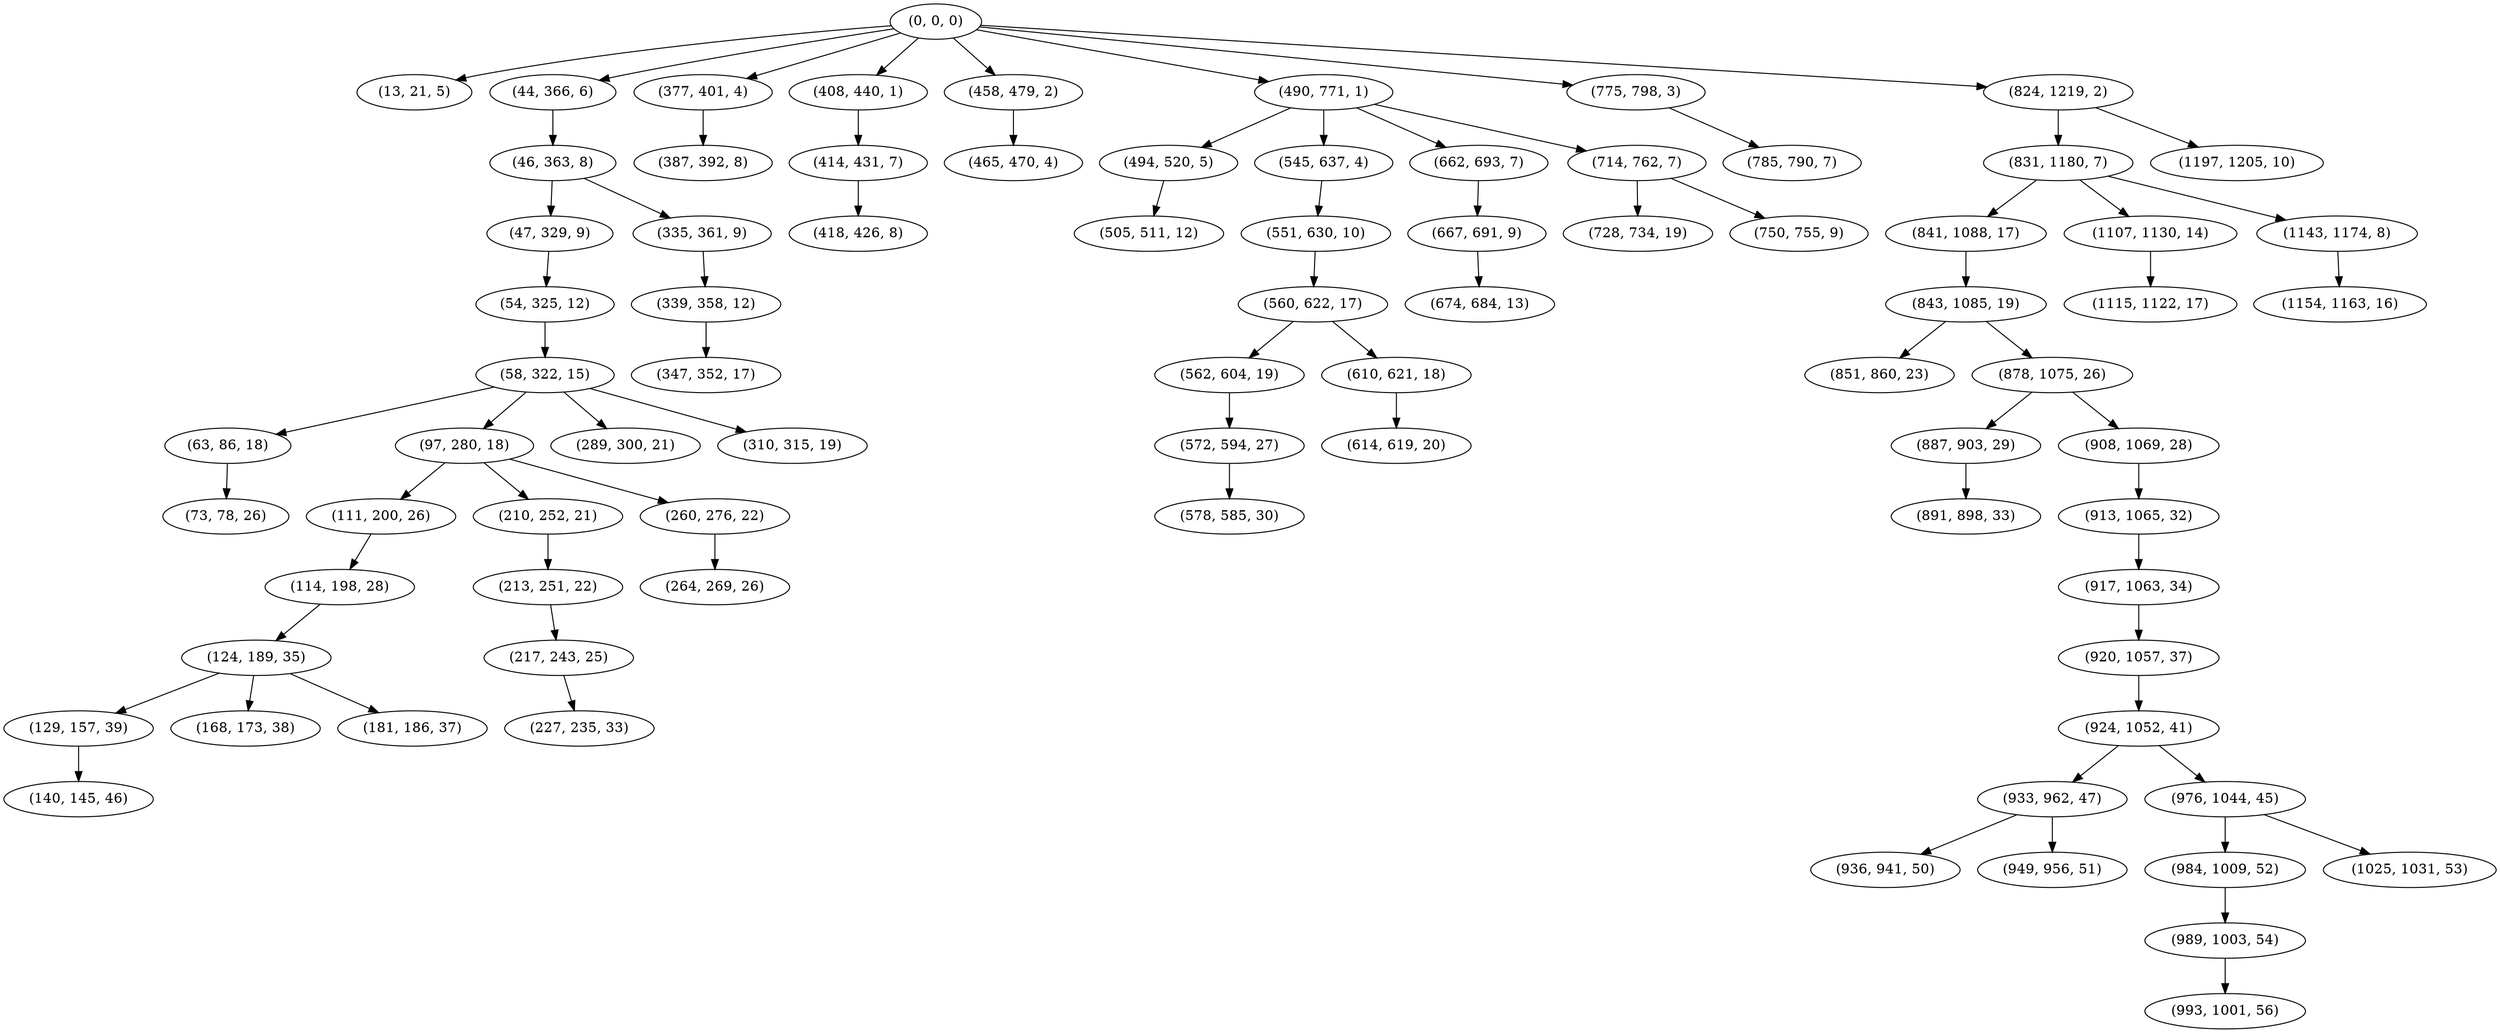 digraph tree {
    "(0, 0, 0)";
    "(13, 21, 5)";
    "(44, 366, 6)";
    "(46, 363, 8)";
    "(47, 329, 9)";
    "(54, 325, 12)";
    "(58, 322, 15)";
    "(63, 86, 18)";
    "(73, 78, 26)";
    "(97, 280, 18)";
    "(111, 200, 26)";
    "(114, 198, 28)";
    "(124, 189, 35)";
    "(129, 157, 39)";
    "(140, 145, 46)";
    "(168, 173, 38)";
    "(181, 186, 37)";
    "(210, 252, 21)";
    "(213, 251, 22)";
    "(217, 243, 25)";
    "(227, 235, 33)";
    "(260, 276, 22)";
    "(264, 269, 26)";
    "(289, 300, 21)";
    "(310, 315, 19)";
    "(335, 361, 9)";
    "(339, 358, 12)";
    "(347, 352, 17)";
    "(377, 401, 4)";
    "(387, 392, 8)";
    "(408, 440, 1)";
    "(414, 431, 7)";
    "(418, 426, 8)";
    "(458, 479, 2)";
    "(465, 470, 4)";
    "(490, 771, 1)";
    "(494, 520, 5)";
    "(505, 511, 12)";
    "(545, 637, 4)";
    "(551, 630, 10)";
    "(560, 622, 17)";
    "(562, 604, 19)";
    "(572, 594, 27)";
    "(578, 585, 30)";
    "(610, 621, 18)";
    "(614, 619, 20)";
    "(662, 693, 7)";
    "(667, 691, 9)";
    "(674, 684, 13)";
    "(714, 762, 7)";
    "(728, 734, 19)";
    "(750, 755, 9)";
    "(775, 798, 3)";
    "(785, 790, 7)";
    "(824, 1219, 2)";
    "(831, 1180, 7)";
    "(841, 1088, 17)";
    "(843, 1085, 19)";
    "(851, 860, 23)";
    "(878, 1075, 26)";
    "(887, 903, 29)";
    "(891, 898, 33)";
    "(908, 1069, 28)";
    "(913, 1065, 32)";
    "(917, 1063, 34)";
    "(920, 1057, 37)";
    "(924, 1052, 41)";
    "(933, 962, 47)";
    "(936, 941, 50)";
    "(949, 956, 51)";
    "(976, 1044, 45)";
    "(984, 1009, 52)";
    "(989, 1003, 54)";
    "(993, 1001, 56)";
    "(1025, 1031, 53)";
    "(1107, 1130, 14)";
    "(1115, 1122, 17)";
    "(1143, 1174, 8)";
    "(1154, 1163, 16)";
    "(1197, 1205, 10)";
    "(0, 0, 0)" -> "(13, 21, 5)";
    "(0, 0, 0)" -> "(44, 366, 6)";
    "(0, 0, 0)" -> "(377, 401, 4)";
    "(0, 0, 0)" -> "(408, 440, 1)";
    "(0, 0, 0)" -> "(458, 479, 2)";
    "(0, 0, 0)" -> "(490, 771, 1)";
    "(0, 0, 0)" -> "(775, 798, 3)";
    "(0, 0, 0)" -> "(824, 1219, 2)";
    "(44, 366, 6)" -> "(46, 363, 8)";
    "(46, 363, 8)" -> "(47, 329, 9)";
    "(46, 363, 8)" -> "(335, 361, 9)";
    "(47, 329, 9)" -> "(54, 325, 12)";
    "(54, 325, 12)" -> "(58, 322, 15)";
    "(58, 322, 15)" -> "(63, 86, 18)";
    "(58, 322, 15)" -> "(97, 280, 18)";
    "(58, 322, 15)" -> "(289, 300, 21)";
    "(58, 322, 15)" -> "(310, 315, 19)";
    "(63, 86, 18)" -> "(73, 78, 26)";
    "(97, 280, 18)" -> "(111, 200, 26)";
    "(97, 280, 18)" -> "(210, 252, 21)";
    "(97, 280, 18)" -> "(260, 276, 22)";
    "(111, 200, 26)" -> "(114, 198, 28)";
    "(114, 198, 28)" -> "(124, 189, 35)";
    "(124, 189, 35)" -> "(129, 157, 39)";
    "(124, 189, 35)" -> "(168, 173, 38)";
    "(124, 189, 35)" -> "(181, 186, 37)";
    "(129, 157, 39)" -> "(140, 145, 46)";
    "(210, 252, 21)" -> "(213, 251, 22)";
    "(213, 251, 22)" -> "(217, 243, 25)";
    "(217, 243, 25)" -> "(227, 235, 33)";
    "(260, 276, 22)" -> "(264, 269, 26)";
    "(335, 361, 9)" -> "(339, 358, 12)";
    "(339, 358, 12)" -> "(347, 352, 17)";
    "(377, 401, 4)" -> "(387, 392, 8)";
    "(408, 440, 1)" -> "(414, 431, 7)";
    "(414, 431, 7)" -> "(418, 426, 8)";
    "(458, 479, 2)" -> "(465, 470, 4)";
    "(490, 771, 1)" -> "(494, 520, 5)";
    "(490, 771, 1)" -> "(545, 637, 4)";
    "(490, 771, 1)" -> "(662, 693, 7)";
    "(490, 771, 1)" -> "(714, 762, 7)";
    "(494, 520, 5)" -> "(505, 511, 12)";
    "(545, 637, 4)" -> "(551, 630, 10)";
    "(551, 630, 10)" -> "(560, 622, 17)";
    "(560, 622, 17)" -> "(562, 604, 19)";
    "(560, 622, 17)" -> "(610, 621, 18)";
    "(562, 604, 19)" -> "(572, 594, 27)";
    "(572, 594, 27)" -> "(578, 585, 30)";
    "(610, 621, 18)" -> "(614, 619, 20)";
    "(662, 693, 7)" -> "(667, 691, 9)";
    "(667, 691, 9)" -> "(674, 684, 13)";
    "(714, 762, 7)" -> "(728, 734, 19)";
    "(714, 762, 7)" -> "(750, 755, 9)";
    "(775, 798, 3)" -> "(785, 790, 7)";
    "(824, 1219, 2)" -> "(831, 1180, 7)";
    "(824, 1219, 2)" -> "(1197, 1205, 10)";
    "(831, 1180, 7)" -> "(841, 1088, 17)";
    "(831, 1180, 7)" -> "(1107, 1130, 14)";
    "(831, 1180, 7)" -> "(1143, 1174, 8)";
    "(841, 1088, 17)" -> "(843, 1085, 19)";
    "(843, 1085, 19)" -> "(851, 860, 23)";
    "(843, 1085, 19)" -> "(878, 1075, 26)";
    "(878, 1075, 26)" -> "(887, 903, 29)";
    "(878, 1075, 26)" -> "(908, 1069, 28)";
    "(887, 903, 29)" -> "(891, 898, 33)";
    "(908, 1069, 28)" -> "(913, 1065, 32)";
    "(913, 1065, 32)" -> "(917, 1063, 34)";
    "(917, 1063, 34)" -> "(920, 1057, 37)";
    "(920, 1057, 37)" -> "(924, 1052, 41)";
    "(924, 1052, 41)" -> "(933, 962, 47)";
    "(924, 1052, 41)" -> "(976, 1044, 45)";
    "(933, 962, 47)" -> "(936, 941, 50)";
    "(933, 962, 47)" -> "(949, 956, 51)";
    "(976, 1044, 45)" -> "(984, 1009, 52)";
    "(976, 1044, 45)" -> "(1025, 1031, 53)";
    "(984, 1009, 52)" -> "(989, 1003, 54)";
    "(989, 1003, 54)" -> "(993, 1001, 56)";
    "(1107, 1130, 14)" -> "(1115, 1122, 17)";
    "(1143, 1174, 8)" -> "(1154, 1163, 16)";
}
